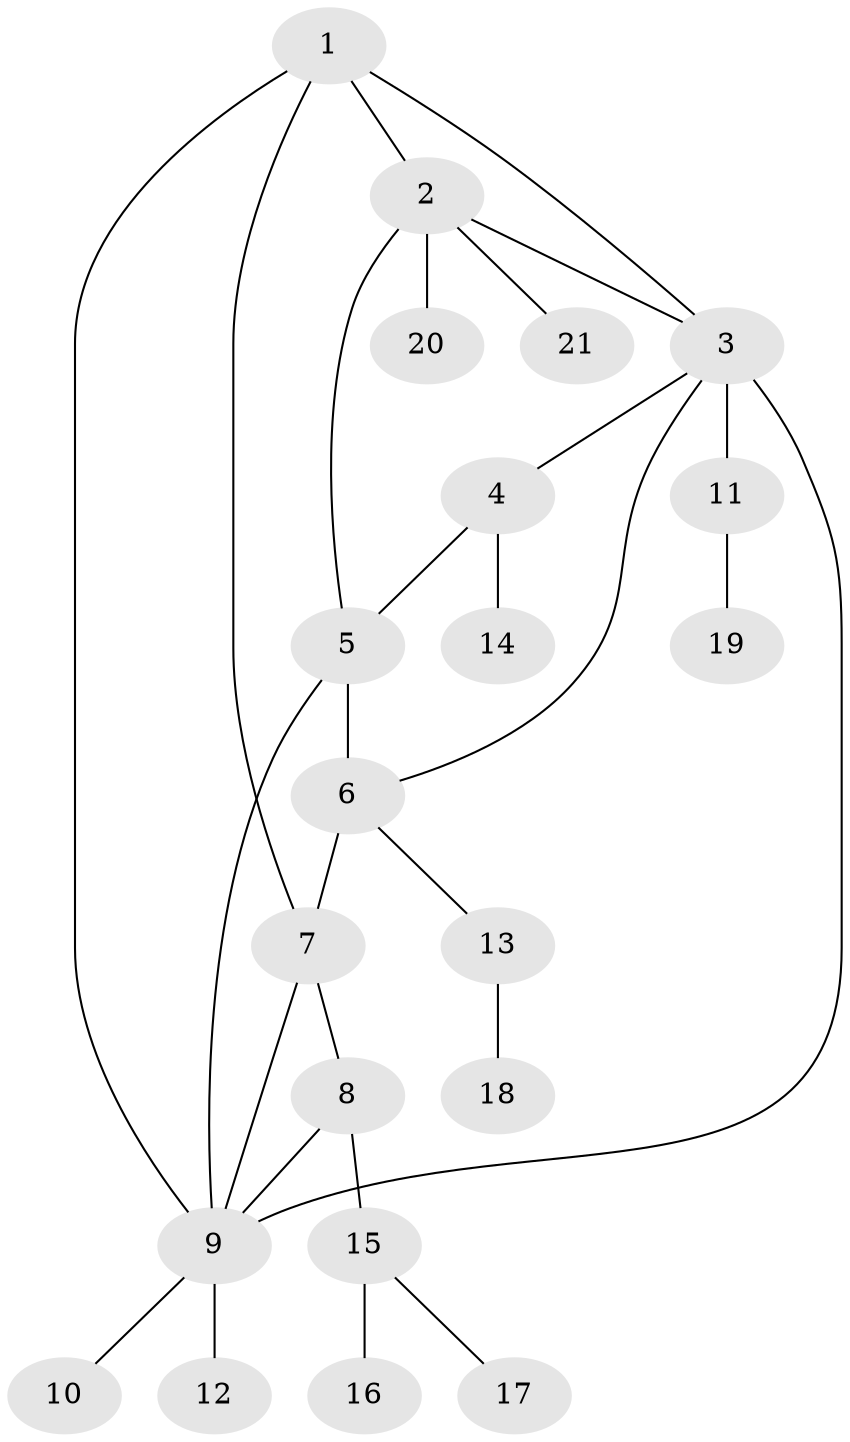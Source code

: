 // original degree distribution, {5: 0.038461538461538464, 7: 0.019230769230769232, 6: 0.038461538461538464, 2: 0.23076923076923078, 3: 0.1346153846153846, 4: 0.057692307692307696, 8: 0.019230769230769232, 1: 0.46153846153846156}
// Generated by graph-tools (version 1.1) at 2025/52/03/04/25 22:52:11]
// undirected, 21 vertices, 28 edges
graph export_dot {
  node [color=gray90,style=filled];
  1;
  2;
  3;
  4;
  5;
  6;
  7;
  8;
  9;
  10;
  11;
  12;
  13;
  14;
  15;
  16;
  17;
  18;
  19;
  20;
  21;
  1 -- 2 [weight=1.0];
  1 -- 3 [weight=1.0];
  1 -- 7 [weight=1.0];
  1 -- 9 [weight=1.0];
  2 -- 3 [weight=1.0];
  2 -- 5 [weight=1.0];
  2 -- 20 [weight=1.0];
  2 -- 21 [weight=1.0];
  3 -- 4 [weight=1.0];
  3 -- 6 [weight=1.0];
  3 -- 9 [weight=1.0];
  3 -- 11 [weight=1.0];
  4 -- 5 [weight=1.0];
  4 -- 14 [weight=1.0];
  5 -- 6 [weight=2.0];
  5 -- 9 [weight=1.0];
  6 -- 7 [weight=1.0];
  6 -- 13 [weight=1.0];
  7 -- 8 [weight=1.0];
  7 -- 9 [weight=1.0];
  8 -- 9 [weight=1.0];
  8 -- 15 [weight=1.0];
  9 -- 10 [weight=1.0];
  9 -- 12 [weight=1.0];
  11 -- 19 [weight=1.0];
  13 -- 18 [weight=1.0];
  15 -- 16 [weight=1.0];
  15 -- 17 [weight=1.0];
}
